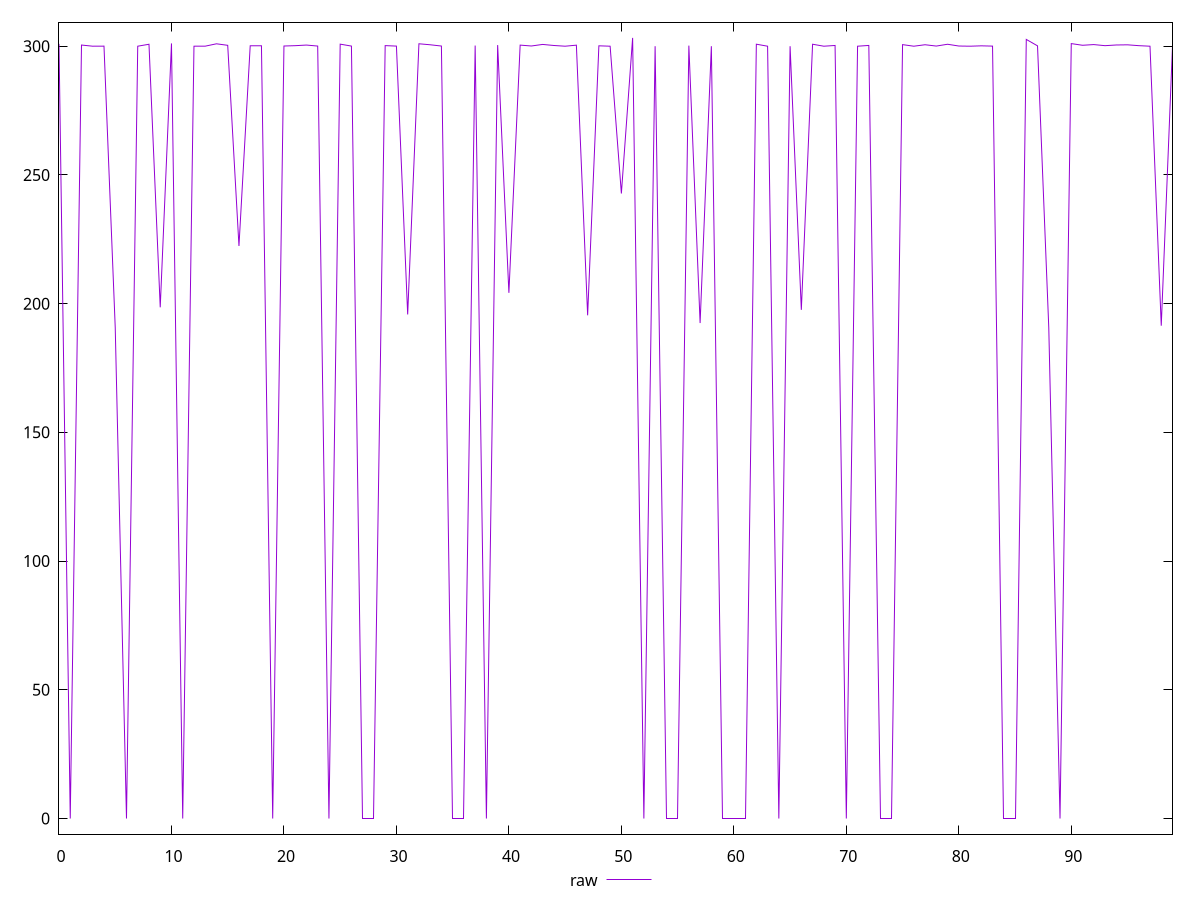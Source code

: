 reset

$raw <<EOF
0 300.898
1 0
2 300.454
3 300
4 300.03
5 190.68000030517578
6 0
7 300
8 300.76
9 198.5620002746582
10 301.084
11 0
12 300
13 300.018
14 300.936
15 300.344
16 222.39000034332275
17 300.164
18 300.168
19 0
20 300.078
21 300.208
22 300.446
23 300.058
24 0
25 300.802
26 300.05
27 0
28 0
29 300.23
30 300.044
31 195.79400062561035
32 300.946
33 300.558
34 300.066
35 0
36 0
37 300.25
38 0
39 300.448
40 204.19400024414062
41 300.426
42 300.084
43 300.692
44 300.278
45 300
46 300.404
47 195.48000049591064
48 300.154
49 300
50 242.79599952697754
51 303.224
52 0
53 300
54 0
55 0
56 300.228
57 192.45300006866455
58 300
59 0
60 0
61 0
62 300.784
63 300.002
64 0
65 300
66 197.57899951934814
67 300.77
68 300
69 300.288
70 0
71 300
72 300.302
73 0
74 0
75 300.616
76 300
77 300.57
78 300.058
79 300.758
80 300.072
81 300
82 300.146
83 300.038
84 0
85 0
86 302.642
87 300.134
88 190.68099975585938
89 0
90 301.016
91 300.364
92 300.632
93 300.208
94 300.474
95 300.54
96 300.212
97 300
98 191.41699981689453
99 300.078
EOF

set key outside below
set xrange [0:99]
set yrange [-6.06448:309.28848]
set trange [-6.06448:309.28848]
set terminal svg size 640, 500 enhanced background rgb 'white'
set output "reports/report_00033_2021-03-01T14-23-16.841Z/uses-rel-preconnect/samples/astro/raw/values.svg"

plot $raw title "raw" with line

reset
